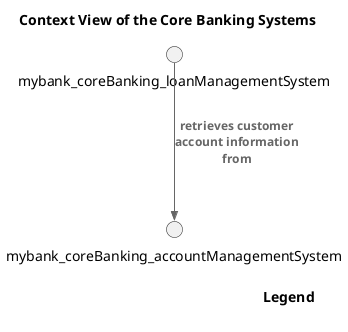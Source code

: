 @startuml context-view
!include <C4/C4_Context.puml>
!include <awslib14/AWSCommon>
!include <awslib14/AWSC4Integration>
!include <azure/AzureCommon>
!include <azure/AzureC4Integration>
!include <tupadr3/common>


LAYOUT_TOP_DOWN()




title Context View of the Core Banking Systems
Rel(mybank_coreBanking_loanManagementSystem, mybank_coreBanking_accountManagementSystem, "retrieves customer account information from")
SHOW_LEGEND()
@enduml

